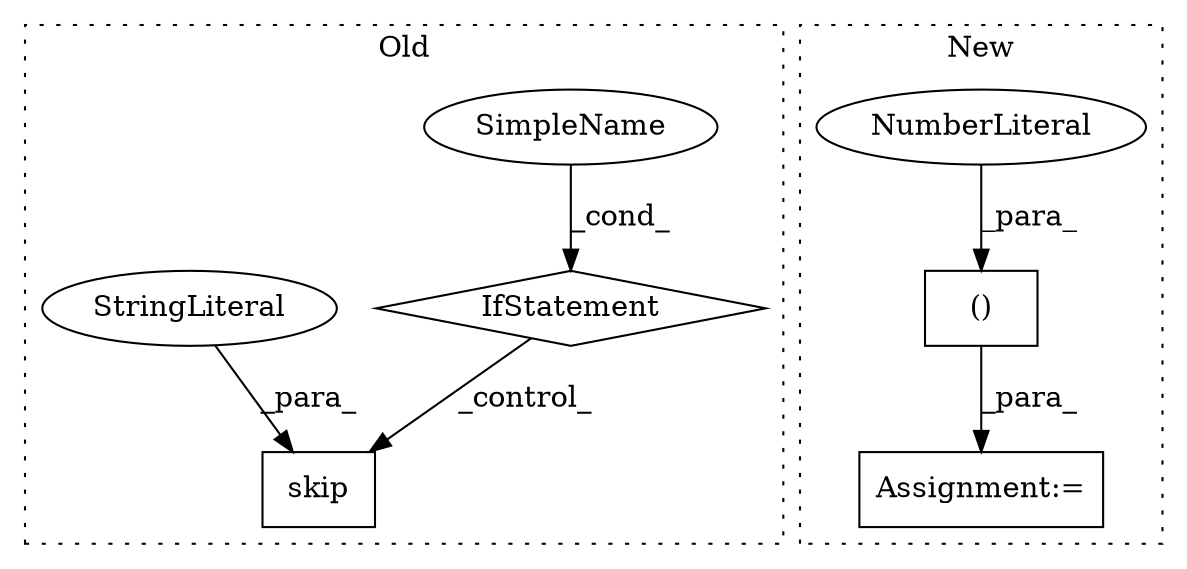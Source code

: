 digraph G {
subgraph cluster0 {
1 [label="skip" a="32" s="93292,93340" l="5,1" shape="box"];
3 [label="IfStatement" a="25" s="93199,93273" l="4,2" shape="diamond"];
4 [label="SimpleName" a="42" s="" l="" shape="ellipse"];
5 [label="StringLiteral" a="45" s="93297" l="43" shape="ellipse"];
label = "Old";
style="dotted";
}
subgraph cluster1 {
2 [label="()" a="106" s="93629" l="18" shape="box"];
6 [label="NumberLiteral" a="34" s="93645" l="2" shape="ellipse"];
7 [label="Assignment:=" a="7" s="93604" l="1" shape="box"];
label = "New";
style="dotted";
}
2 -> 7 [label="_para_"];
3 -> 1 [label="_control_"];
4 -> 3 [label="_cond_"];
5 -> 1 [label="_para_"];
6 -> 2 [label="_para_"];
}